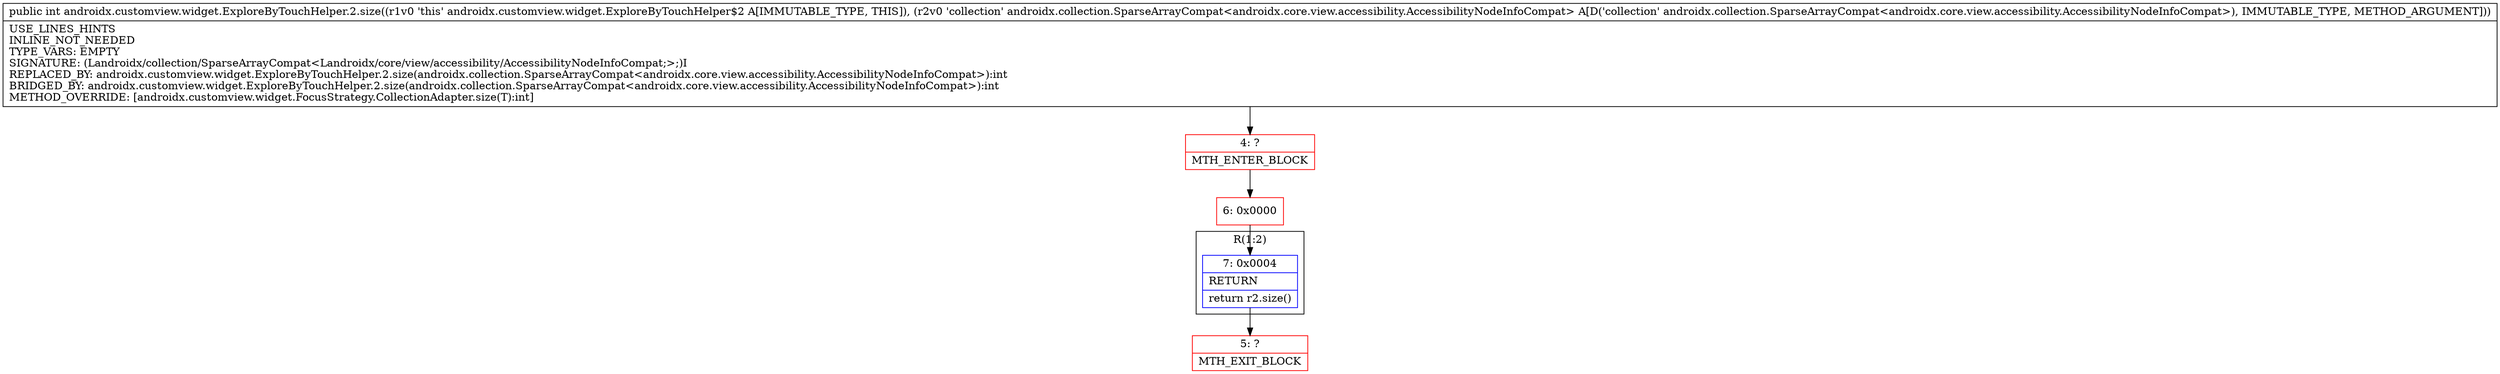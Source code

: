 digraph "CFG forandroidx.customview.widget.ExploreByTouchHelper.2.size(Landroidx\/collection\/SparseArrayCompat;)I" {
subgraph cluster_Region_669224980 {
label = "R(1:2)";
node [shape=record,color=blue];
Node_7 [shape=record,label="{7\:\ 0x0004|RETURN\l|return r2.size()\l}"];
}
Node_4 [shape=record,color=red,label="{4\:\ ?|MTH_ENTER_BLOCK\l}"];
Node_6 [shape=record,color=red,label="{6\:\ 0x0000}"];
Node_5 [shape=record,color=red,label="{5\:\ ?|MTH_EXIT_BLOCK\l}"];
MethodNode[shape=record,label="{public int androidx.customview.widget.ExploreByTouchHelper.2.size((r1v0 'this' androidx.customview.widget.ExploreByTouchHelper$2 A[IMMUTABLE_TYPE, THIS]), (r2v0 'collection' androidx.collection.SparseArrayCompat\<androidx.core.view.accessibility.AccessibilityNodeInfoCompat\> A[D('collection' androidx.collection.SparseArrayCompat\<androidx.core.view.accessibility.AccessibilityNodeInfoCompat\>), IMMUTABLE_TYPE, METHOD_ARGUMENT]))  | USE_LINES_HINTS\lINLINE_NOT_NEEDED\lTYPE_VARS: EMPTY\lSIGNATURE: (Landroidx\/collection\/SparseArrayCompat\<Landroidx\/core\/view\/accessibility\/AccessibilityNodeInfoCompat;\>;)I\lREPLACED_BY: androidx.customview.widget.ExploreByTouchHelper.2.size(androidx.collection.SparseArrayCompat\<androidx.core.view.accessibility.AccessibilityNodeInfoCompat\>):int\lBRIDGED_BY: androidx.customview.widget.ExploreByTouchHelper.2.size(androidx.collection.SparseArrayCompat\<androidx.core.view.accessibility.AccessibilityNodeInfoCompat\>):int\lMETHOD_OVERRIDE: [androidx.customview.widget.FocusStrategy.CollectionAdapter.size(T):int]\l}"];
MethodNode -> Node_4;Node_7 -> Node_5;
Node_4 -> Node_6;
Node_6 -> Node_7;
}

